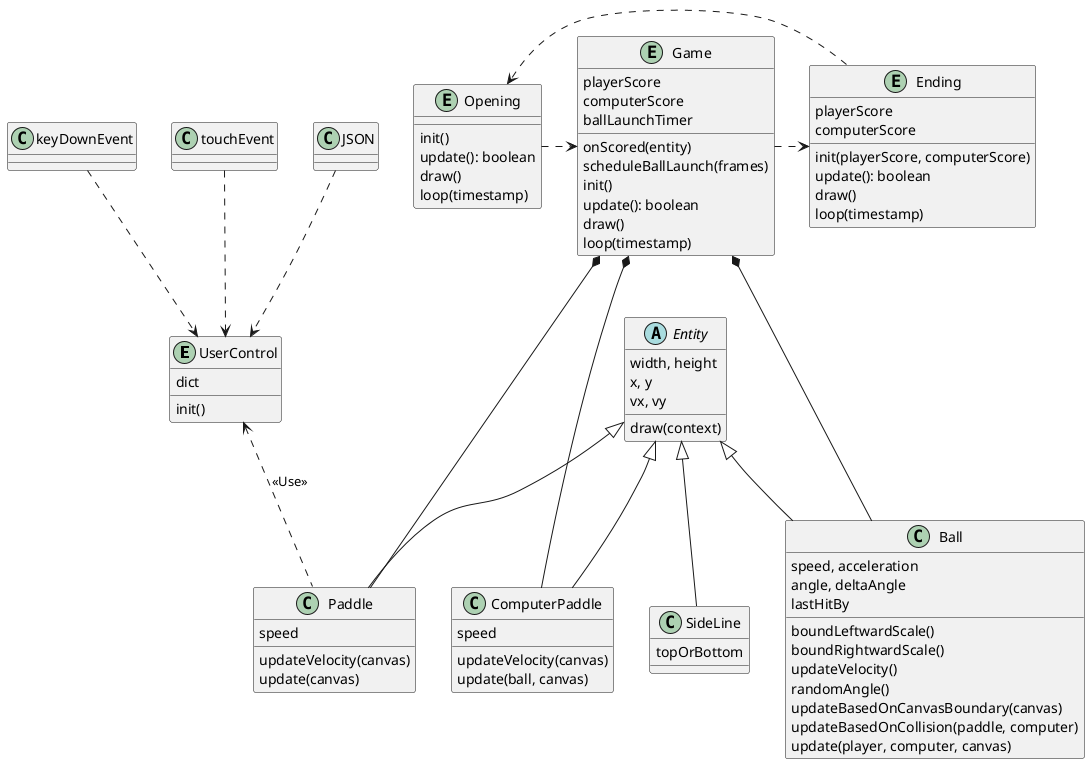 @startuml

' class index {
'   userInput
' }

' note bottom of index
' Connected to
' window.addEventListener()
' end note

' class config {

' }

' enum Players {
'   PLAYER
'   COMPUTER
' }

Entity UserControl {
  dict
  init()
}

entity Opening {
  init()
  update(): boolean
  draw()
  loop(timestamp)
}

entity Game {
  playerScore
  computerScore
  ballLaunchTimer
  onScored(entity)
  scheduleBallLaunch(frames)
  init()
  update(): boolean
  draw()
  loop(timestamp)
}

class Paddle {
  speed
  updateVelocity(canvas)
  update(canvas)
}

class ComputerPaddle {
  speed
  updateVelocity(canvas)
  update(ball, canvas)
}

class Ball {
  speed, acceleration
  angle, deltaAngle
  lastHitBy
  boundLeftwardScale()
  boundRightwardScale()
  updateVelocity()
  randomAngle()
  ' flipHorizontally()
  ' boundByCollision(paddle)
  updateBasedOnCanvasBoundary(canvas)
  updateBasedOnCollision(paddle, computer)
  update(player, computer, canvas)
}

class SideLine {
  topOrBottom
}

entity Ending {
  playerScore
  computerScore
  init(playerScore, computerScore)
  update(): boolean
  draw()
  loop(timestamp)
}

abstract Entity {
  width, height
  x, y
  vx, vy
  draw(context)
}

Opening .> Game
Game .> Ending
Ending .> Opening

Game *--- Paddle
Game *--- ComputerPaddle
Game *--- Ball

Entity <|-- Paddle
Entity <|-- ComputerPaddle
Entity <|-- SideLine
Entity <|-- Ball

UserControl <.. Paddle: <<Use>>
JSON ..> UserControl 
keyDownEvent ..> UserControl
touchEvent ..> UserControl
@enduml
